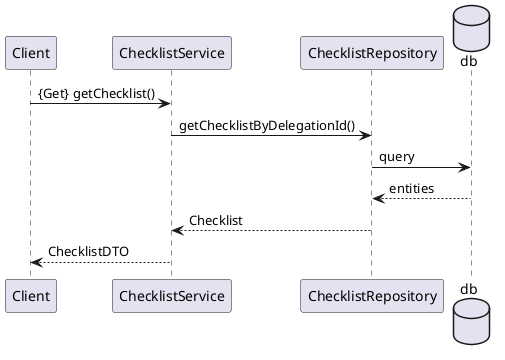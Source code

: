 @startuml
Client->ChecklistService:{Get} getChecklist()
ChecklistService->ChecklistRepository:getChecklistByDelegationId()
database db
ChecklistRepository->db:query
db-->ChecklistRepository:entities
ChecklistRepository-->ChecklistService:Checklist
ChecklistService-->Client:ChecklistDTO
@enduml
